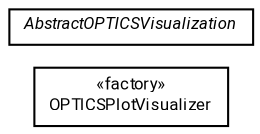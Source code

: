 #!/usr/local/bin/dot
#
# Class diagram 
# Generated by UMLGraph version R5_7_2-60-g0e99a6 (http://www.spinellis.gr/umlgraph/)
#

digraph G {
	graph [fontnames="svg"]
	edge [fontname="Roboto",fontsize=7,labelfontname="Roboto",labelfontsize=7,color="black"];
	node [fontname="Roboto",fontcolor="black",fontsize=8,shape=plaintext,margin=0,width=0,height=0];
	nodesep=0.15;
	ranksep=0.25;
	rankdir=LR;
	// de.lmu.ifi.dbs.elki.visualization.visualizers.optics.OPTICSPlotVisualizer
	c7545289 [label=<<table title="de.lmu.ifi.dbs.elki.visualization.visualizers.optics.OPTICSPlotVisualizer" border="0" cellborder="1" cellspacing="0" cellpadding="2" href="OPTICSPlotVisualizer.html" target="_parent">
		<tr><td><table border="0" cellspacing="0" cellpadding="1">
		<tr><td align="center" balign="center"> &#171;factory&#187; </td></tr>
		<tr><td align="center" balign="center"> <font face="Roboto">OPTICSPlotVisualizer</font> </td></tr>
		</table></td></tr>
		</table>>, URL="OPTICSPlotVisualizer.html"];
	// de.lmu.ifi.dbs.elki.visualization.visualizers.optics.AbstractOPTICSVisualization
	c7545291 [label=<<table title="de.lmu.ifi.dbs.elki.visualization.visualizers.optics.AbstractOPTICSVisualization" border="0" cellborder="1" cellspacing="0" cellpadding="2" href="AbstractOPTICSVisualization.html" target="_parent">
		<tr><td><table border="0" cellspacing="0" cellpadding="1">
		<tr><td align="center" balign="center"> <font face="Roboto"><i>AbstractOPTICSVisualization</i></font> </td></tr>
		</table></td></tr>
		</table>>, URL="AbstractOPTICSVisualization.html"];
}

